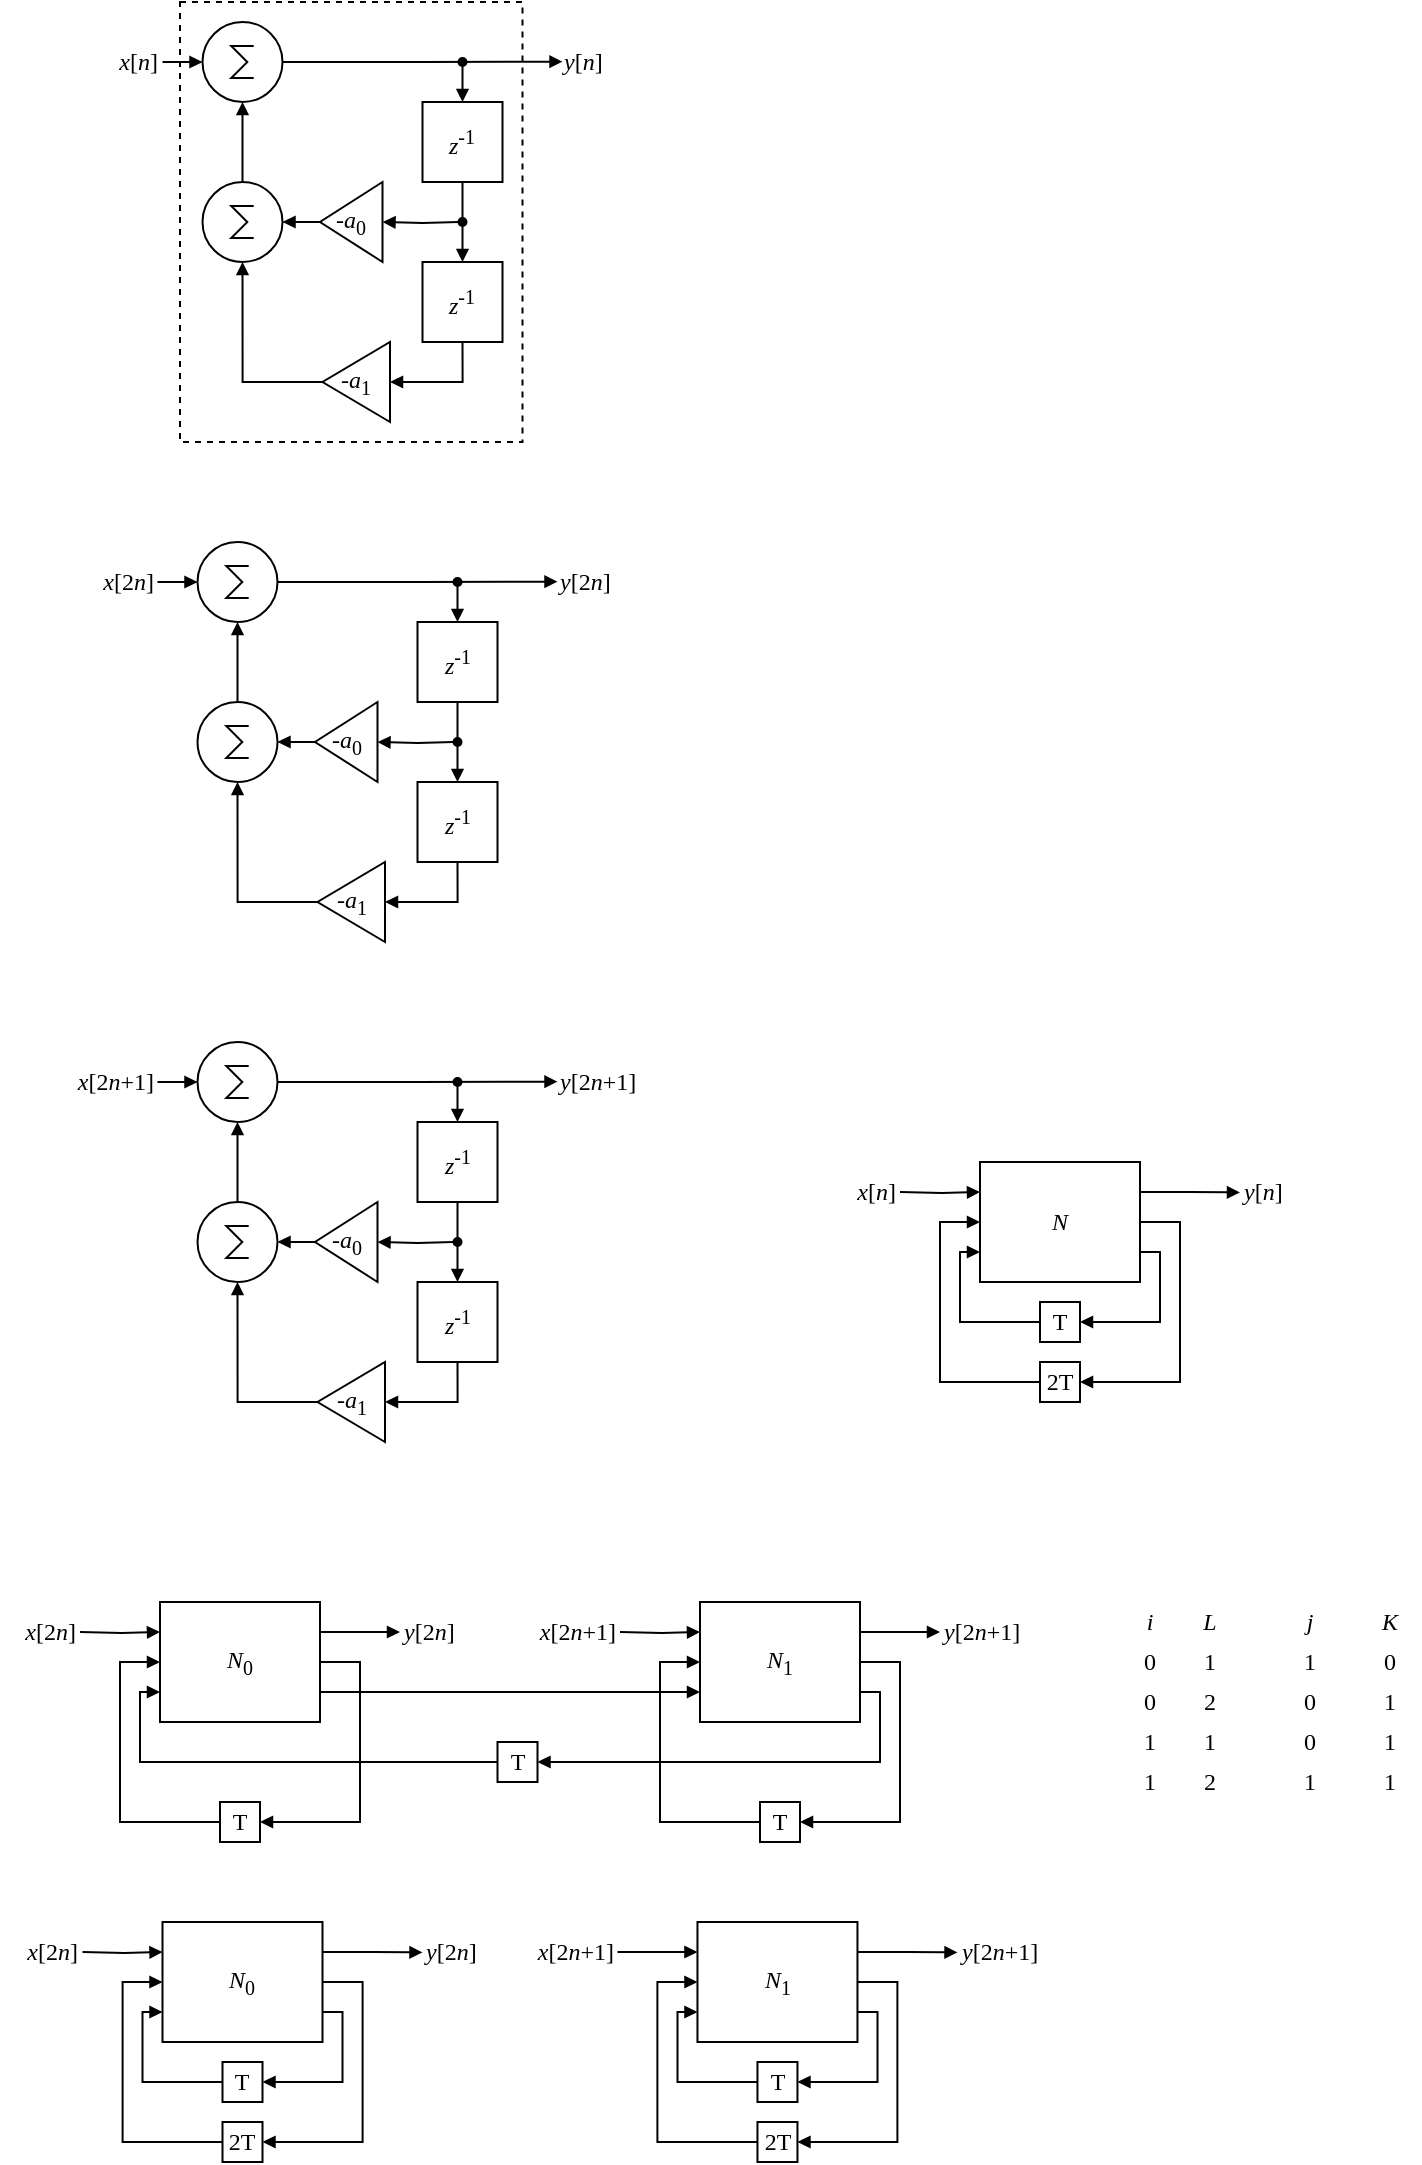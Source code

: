 <mxfile version="20.6.2" type="device"><diagram id="9ECZbM_-QNZM8Tff8JIW" name="Page-1"><mxGraphModel dx="610" dy="332" grid="1" gridSize="10" guides="1" tooltips="1" connect="1" arrows="1" fold="1" page="1" pageScale="1" pageWidth="827" pageHeight="1169" math="0" shadow="0"><root><mxCell id="0"/><mxCell id="1" parent="0"/><mxCell id="lQVeoUkttekVX660ztGz-26" value="" style="rounded=0;whiteSpace=wrap;html=1;fontFamily=Times New Roman;dashed=1;fillColor=none;fontStyle=0" parent="1" vertex="1"><mxGeometry x="170" y="40" width="171.25" height="220" as="geometry"/></mxCell><mxCell id="lQVeoUkttekVX660ztGz-17" style="edgeStyle=orthogonalEdgeStyle;rounded=0;orthogonalLoop=1;jettySize=auto;html=1;exitX=1;exitY=0.5;exitDx=0;exitDy=0;entryX=0.5;entryY=0;entryDx=0;entryDy=0;entryPerimeter=0;fontFamily=Times New Roman;endArrow=block;endFill=1;endSize=4;" parent="1" edge="1"><mxGeometry relative="1" as="geometry"><mxPoint x="380" y="210" as="sourcePoint"/></mxGeometry></mxCell><mxCell id="lQVeoUkttekVX660ztGz-22" style="edgeStyle=orthogonalEdgeStyle;rounded=0;orthogonalLoop=1;jettySize=auto;html=1;entryX=0;entryY=0.5;entryDx=0;entryDy=0;fontFamily=Times New Roman;endArrow=block;endFill=1;endSize=4;startArrow=none;startFill=0;startSize=4;entryPerimeter=0;fontStyle=0" parent="1" target="r8O10wfqFWjREUCrx11Q-26" edge="1"><mxGeometry relative="1" as="geometry"><mxPoint x="161.25" y="70" as="sourcePoint"/><mxPoint x="161.25" y="70.0" as="targetPoint"/></mxGeometry></mxCell><mxCell id="lQVeoUkttekVX660ztGz-24" value="&lt;font face=&quot;Georgia&quot;&gt;&lt;i&gt;x&lt;/i&gt;[&lt;i&gt;n&lt;/i&gt;]&lt;/font&gt;" style="text;html=1;strokeColor=none;fillColor=none;align=right;verticalAlign=middle;whiteSpace=wrap;rounded=0;fontFamily=Times New Roman;fontStyle=0" parent="1" vertex="1"><mxGeometry x="121.25" y="60" width="40" height="20" as="geometry"/></mxCell><mxCell id="lQVeoUkttekVX660ztGz-25" value="&lt;font face=&quot;Georgia&quot;&gt;&lt;i&gt;y&lt;/i&gt;[&lt;i&gt;n&lt;/i&gt;]&lt;/font&gt;" style="text;html=1;strokeColor=none;fillColor=none;align=left;verticalAlign=middle;whiteSpace=wrap;rounded=0;fontFamily=Times New Roman;fontStyle=0" parent="1" vertex="1"><mxGeometry x="360" y="60" width="40" height="20" as="geometry"/></mxCell><mxCell id="r8O10wfqFWjREUCrx11Q-11" style="edgeStyle=orthogonalEdgeStyle;rounded=0;orthogonalLoop=1;jettySize=auto;html=1;entryX=0;entryY=0.5;entryDx=0;entryDy=0;fontFamily=Times New Roman;endArrow=block;endFill=1;endSize=4;startArrow=oval;startFill=1;startSize=4;fontStyle=0" parent="1" target="r8O10wfqFWjREUCrx11Q-18" edge="1"><mxGeometry relative="1" as="geometry"><mxPoint x="311.25" y="150" as="sourcePoint"/><mxPoint x="151.25" y="260" as="targetPoint"/></mxGeometry></mxCell><mxCell id="r8O10wfqFWjREUCrx11Q-27" style="edgeStyle=orthogonalEdgeStyle;rounded=0;orthogonalLoop=1;jettySize=auto;html=1;exitX=0.5;exitY=0;exitDx=0;exitDy=0;exitPerimeter=0;entryX=0.5;entryY=1;entryDx=0;entryDy=0;entryPerimeter=0;endArrow=block;endFill=1;startSize=4;endSize=4;fontStyle=0" parent="1" source="r8O10wfqFWjREUCrx11Q-16" target="r8O10wfqFWjREUCrx11Q-26" edge="1"><mxGeometry relative="1" as="geometry"/></mxCell><mxCell id="r8O10wfqFWjREUCrx11Q-16" value="" style="verticalLabelPosition=bottom;shadow=0;dashed=0;align=center;html=1;verticalAlign=top;shape=mxgraph.electrical.abstract.sum;fontStyle=0" parent="1" vertex="1"><mxGeometry x="181.25" y="130" width="40" height="40" as="geometry"/></mxCell><mxCell id="r8O10wfqFWjREUCrx11Q-21" style="edgeStyle=orthogonalEdgeStyle;rounded=0;orthogonalLoop=1;jettySize=auto;html=1;exitX=0.5;exitY=1;exitDx=0;exitDy=0;entryX=0.5;entryY=0;entryDx=0;entryDy=0;endArrow=block;endFill=1;endSize=4;startSize=4;fontStyle=0" parent="1" source="r8O10wfqFWjREUCrx11Q-17" target="r8O10wfqFWjREUCrx11Q-20" edge="1"><mxGeometry relative="1" as="geometry"/></mxCell><mxCell id="r8O10wfqFWjREUCrx11Q-17" value="&lt;font face=&quot;Georgia&quot;&gt;&lt;i style=&quot;&quot;&gt;z&lt;/i&gt;&lt;sup style=&quot;&quot;&gt;-1&lt;/sup&gt;&lt;/font&gt;" style="rounded=0;whiteSpace=wrap;html=1;fontStyle=0" parent="1" vertex="1"><mxGeometry x="291.25" y="90" width="40" height="40" as="geometry"/></mxCell><mxCell id="r8O10wfqFWjREUCrx11Q-23" style="edgeStyle=orthogonalEdgeStyle;rounded=0;orthogonalLoop=1;jettySize=auto;html=1;exitX=1;exitY=0.5;exitDx=0;exitDy=0;entryX=1;entryY=0.5;entryDx=0;entryDy=0;entryPerimeter=0;endArrow=block;endFill=1;startSize=4;endSize=4;fontStyle=0" parent="1" source="r8O10wfqFWjREUCrx11Q-18" target="r8O10wfqFWjREUCrx11Q-16" edge="1"><mxGeometry relative="1" as="geometry"/></mxCell><mxCell id="r8O10wfqFWjREUCrx11Q-18" value="&lt;font face=&quot;Georgia&quot;&gt;&lt;i style=&quot;&quot;&gt;-a&lt;/i&gt;&lt;sub style=&quot;&quot;&gt;0&lt;/sub&gt;&lt;/font&gt;" style="triangle;whiteSpace=wrap;html=1;direction=west;fontStyle=0" parent="1" vertex="1"><mxGeometry x="240" y="130" width="31.25" height="40" as="geometry"/></mxCell><mxCell id="r8O10wfqFWjREUCrx11Q-25" style="edgeStyle=orthogonalEdgeStyle;rounded=0;orthogonalLoop=1;jettySize=auto;html=1;exitX=1;exitY=0.5;exitDx=0;exitDy=0;entryX=0.5;entryY=1;entryDx=0;entryDy=0;entryPerimeter=0;endArrow=block;endFill=1;startSize=4;endSize=4;fontStyle=0" parent="1" source="r8O10wfqFWjREUCrx11Q-19" target="r8O10wfqFWjREUCrx11Q-16" edge="1"><mxGeometry relative="1" as="geometry"/></mxCell><mxCell id="r8O10wfqFWjREUCrx11Q-19" value="&lt;font face=&quot;Georgia&quot;&gt;&lt;i style=&quot;&quot;&gt;-a&lt;/i&gt;&lt;sub style=&quot;&quot;&gt;1&lt;/sub&gt;&lt;/font&gt;" style="triangle;whiteSpace=wrap;html=1;direction=west;fontStyle=0" parent="1" vertex="1"><mxGeometry x="241.25" y="210" width="33.75" height="40" as="geometry"/></mxCell><mxCell id="r8O10wfqFWjREUCrx11Q-24" style="edgeStyle=orthogonalEdgeStyle;rounded=0;orthogonalLoop=1;jettySize=auto;html=1;exitX=0.5;exitY=1;exitDx=0;exitDy=0;entryX=0;entryY=0.5;entryDx=0;entryDy=0;endArrow=block;endFill=1;startSize=4;endSize=4;fontStyle=0" parent="1" source="r8O10wfqFWjREUCrx11Q-20" target="r8O10wfqFWjREUCrx11Q-19" edge="1"><mxGeometry relative="1" as="geometry"/></mxCell><mxCell id="r8O10wfqFWjREUCrx11Q-20" value="&lt;font face=&quot;Georgia&quot;&gt;&lt;i style=&quot;&quot;&gt;z&lt;/i&gt;&lt;sup style=&quot;&quot;&gt;-1&lt;/sup&gt;&lt;/font&gt;" style="rounded=0;whiteSpace=wrap;html=1;fontStyle=0" parent="1" vertex="1"><mxGeometry x="291.25" y="170" width="40" height="40" as="geometry"/></mxCell><mxCell id="r8O10wfqFWjREUCrx11Q-28" style="edgeStyle=orthogonalEdgeStyle;rounded=0;orthogonalLoop=1;jettySize=auto;html=1;exitX=1;exitY=0.5;exitDx=0;exitDy=0;exitPerimeter=0;endArrow=block;endFill=1;startSize=4;endSize=4;fontStyle=0" parent="1" source="r8O10wfqFWjREUCrx11Q-26" edge="1"><mxGeometry relative="1" as="geometry"><mxPoint x="361.25" y="69.824" as="targetPoint"/></mxGeometry></mxCell><mxCell id="r8O10wfqFWjREUCrx11Q-26" value="" style="verticalLabelPosition=bottom;shadow=0;dashed=0;align=center;html=1;verticalAlign=top;shape=mxgraph.electrical.abstract.sum;fontStyle=0" parent="1" vertex="1"><mxGeometry x="181.25" y="50" width="40" height="40" as="geometry"/></mxCell><mxCell id="r8O10wfqFWjREUCrx11Q-29" style="edgeStyle=orthogonalEdgeStyle;rounded=0;orthogonalLoop=1;jettySize=auto;html=1;entryX=0.5;entryY=0;entryDx=0;entryDy=0;fontFamily=Times New Roman;endArrow=block;endFill=1;endSize=4;startArrow=oval;startFill=1;startSize=4;fontStyle=0" parent="1" target="r8O10wfqFWjREUCrx11Q-17" edge="1"><mxGeometry relative="1" as="geometry"><mxPoint x="311.25" y="70" as="sourcePoint"/><mxPoint x="281.25" y="160" as="targetPoint"/></mxGeometry></mxCell><mxCell id="r8O10wfqFWjREUCrx11Q-31" style="edgeStyle=orthogonalEdgeStyle;rounded=0;orthogonalLoop=1;jettySize=auto;html=1;entryX=0;entryY=0.5;entryDx=0;entryDy=0;fontFamily=Times New Roman;endArrow=block;endFill=1;endSize=4;startArrow=none;startFill=0;startSize=4;entryPerimeter=0;" parent="1" target="r8O10wfqFWjREUCrx11Q-46" edge="1"><mxGeometry relative="1" as="geometry"><mxPoint x="158.75" y="330" as="sourcePoint"/><mxPoint x="158.75" y="330.0" as="targetPoint"/></mxGeometry></mxCell><mxCell id="r8O10wfqFWjREUCrx11Q-32" value="&lt;font face=&quot;Georgia&quot;&gt;&lt;i style=&quot;&quot;&gt;x&lt;/i&gt;[2&lt;i style=&quot;&quot;&gt;n&lt;/i&gt;]&lt;/font&gt;" style="text;html=1;strokeColor=none;fillColor=none;align=right;verticalAlign=middle;whiteSpace=wrap;rounded=0;fontFamily=Times New Roman;" parent="1" vertex="1"><mxGeometry x="118.75" y="320" width="40" height="20" as="geometry"/></mxCell><mxCell id="r8O10wfqFWjREUCrx11Q-33" value="&lt;font face=&quot;Georgia&quot;&gt;&lt;i&gt;y&lt;/i&gt;[2&lt;i&gt;n&lt;/i&gt;]&lt;/font&gt;" style="text;html=1;strokeColor=none;fillColor=none;align=left;verticalAlign=middle;whiteSpace=wrap;rounded=0;fontFamily=Times New Roman;" parent="1" vertex="1"><mxGeometry x="357.5" y="320" width="40" height="20" as="geometry"/></mxCell><mxCell id="r8O10wfqFWjREUCrx11Q-34" style="edgeStyle=orthogonalEdgeStyle;rounded=0;orthogonalLoop=1;jettySize=auto;html=1;entryX=0;entryY=0.5;entryDx=0;entryDy=0;fontFamily=Times New Roman;endArrow=block;endFill=1;endSize=4;startArrow=oval;startFill=1;startSize=4;" parent="1" target="r8O10wfqFWjREUCrx11Q-40" edge="1"><mxGeometry relative="1" as="geometry"><mxPoint x="308.75" y="410" as="sourcePoint"/><mxPoint x="148.75" y="520" as="targetPoint"/></mxGeometry></mxCell><mxCell id="r8O10wfqFWjREUCrx11Q-35" style="edgeStyle=orthogonalEdgeStyle;rounded=0;orthogonalLoop=1;jettySize=auto;html=1;exitX=0.5;exitY=0;exitDx=0;exitDy=0;exitPerimeter=0;entryX=0.5;entryY=1;entryDx=0;entryDy=0;entryPerimeter=0;endArrow=block;endFill=1;startSize=4;endSize=4;" parent="1" source="r8O10wfqFWjREUCrx11Q-36" target="r8O10wfqFWjREUCrx11Q-46" edge="1"><mxGeometry relative="1" as="geometry"/></mxCell><mxCell id="r8O10wfqFWjREUCrx11Q-36" value="" style="verticalLabelPosition=bottom;shadow=0;dashed=0;align=center;html=1;verticalAlign=top;shape=mxgraph.electrical.abstract.sum;" parent="1" vertex="1"><mxGeometry x="178.75" y="390" width="40" height="40" as="geometry"/></mxCell><mxCell id="r8O10wfqFWjREUCrx11Q-37" style="edgeStyle=orthogonalEdgeStyle;rounded=0;orthogonalLoop=1;jettySize=auto;html=1;exitX=0.5;exitY=1;exitDx=0;exitDy=0;entryX=0.5;entryY=0;entryDx=0;entryDy=0;endArrow=block;endFill=1;endSize=4;startSize=4;" parent="1" source="r8O10wfqFWjREUCrx11Q-38" target="r8O10wfqFWjREUCrx11Q-44" edge="1"><mxGeometry relative="1" as="geometry"/></mxCell><mxCell id="r8O10wfqFWjREUCrx11Q-38" value="&lt;font face=&quot;Georgia&quot;&gt;&lt;i style=&quot;&quot;&gt;z&lt;/i&gt;&lt;sup style=&quot;&quot;&gt;-1&lt;/sup&gt;&lt;/font&gt;" style="rounded=0;whiteSpace=wrap;html=1;" parent="1" vertex="1"><mxGeometry x="288.75" y="350" width="40" height="40" as="geometry"/></mxCell><mxCell id="r8O10wfqFWjREUCrx11Q-39" style="edgeStyle=orthogonalEdgeStyle;rounded=0;orthogonalLoop=1;jettySize=auto;html=1;exitX=1;exitY=0.5;exitDx=0;exitDy=0;entryX=1;entryY=0.5;entryDx=0;entryDy=0;entryPerimeter=0;endArrow=block;endFill=1;startSize=4;endSize=4;" parent="1" source="r8O10wfqFWjREUCrx11Q-40" target="r8O10wfqFWjREUCrx11Q-36" edge="1"><mxGeometry relative="1" as="geometry"/></mxCell><mxCell id="r8O10wfqFWjREUCrx11Q-40" value="&lt;font face=&quot;Georgia&quot;&gt;&lt;i style=&quot;&quot;&gt;-a&lt;/i&gt;&lt;sub style=&quot;&quot;&gt;0&lt;/sub&gt;&lt;/font&gt;" style="triangle;whiteSpace=wrap;html=1;direction=west;" parent="1" vertex="1"><mxGeometry x="237.5" y="390" width="31.25" height="40" as="geometry"/></mxCell><mxCell id="r8O10wfqFWjREUCrx11Q-41" style="edgeStyle=orthogonalEdgeStyle;rounded=0;orthogonalLoop=1;jettySize=auto;html=1;exitX=1;exitY=0.5;exitDx=0;exitDy=0;entryX=0.5;entryY=1;entryDx=0;entryDy=0;entryPerimeter=0;endArrow=block;endFill=1;startSize=4;endSize=4;" parent="1" source="r8O10wfqFWjREUCrx11Q-42" target="r8O10wfqFWjREUCrx11Q-36" edge="1"><mxGeometry relative="1" as="geometry"/></mxCell><mxCell id="r8O10wfqFWjREUCrx11Q-42" value="&lt;font face=&quot;Georgia&quot;&gt;&lt;i style=&quot;&quot;&gt;-a&lt;/i&gt;&lt;sub style=&quot;&quot;&gt;1&lt;/sub&gt;&lt;/font&gt;" style="triangle;whiteSpace=wrap;html=1;direction=west;" parent="1" vertex="1"><mxGeometry x="238.75" y="470" width="33.75" height="40" as="geometry"/></mxCell><mxCell id="r8O10wfqFWjREUCrx11Q-43" style="edgeStyle=orthogonalEdgeStyle;rounded=0;orthogonalLoop=1;jettySize=auto;html=1;exitX=0.5;exitY=1;exitDx=0;exitDy=0;entryX=0;entryY=0.5;entryDx=0;entryDy=0;endArrow=block;endFill=1;startSize=4;endSize=4;" parent="1" source="r8O10wfqFWjREUCrx11Q-44" target="r8O10wfqFWjREUCrx11Q-42" edge="1"><mxGeometry relative="1" as="geometry"/></mxCell><mxCell id="r8O10wfqFWjREUCrx11Q-44" value="&lt;font face=&quot;Georgia&quot;&gt;&lt;i style=&quot;&quot;&gt;z&lt;/i&gt;&lt;sup style=&quot;&quot;&gt;-1&lt;/sup&gt;&lt;/font&gt;" style="rounded=0;whiteSpace=wrap;html=1;" parent="1" vertex="1"><mxGeometry x="288.75" y="430" width="40" height="40" as="geometry"/></mxCell><mxCell id="r8O10wfqFWjREUCrx11Q-45" style="edgeStyle=orthogonalEdgeStyle;rounded=0;orthogonalLoop=1;jettySize=auto;html=1;exitX=1;exitY=0.5;exitDx=0;exitDy=0;exitPerimeter=0;endArrow=block;endFill=1;startSize=4;endSize=4;" parent="1" source="r8O10wfqFWjREUCrx11Q-46" edge="1"><mxGeometry relative="1" as="geometry"><mxPoint x="358.75" y="329.824" as="targetPoint"/></mxGeometry></mxCell><mxCell id="r8O10wfqFWjREUCrx11Q-46" value="" style="verticalLabelPosition=bottom;shadow=0;dashed=0;align=center;html=1;verticalAlign=top;shape=mxgraph.electrical.abstract.sum;" parent="1" vertex="1"><mxGeometry x="178.75" y="310" width="40" height="40" as="geometry"/></mxCell><mxCell id="r8O10wfqFWjREUCrx11Q-47" style="edgeStyle=orthogonalEdgeStyle;rounded=0;orthogonalLoop=1;jettySize=auto;html=1;entryX=0.5;entryY=0;entryDx=0;entryDy=0;fontFamily=Times New Roman;endArrow=block;endFill=1;endSize=4;startArrow=oval;startFill=1;startSize=4;" parent="1" target="r8O10wfqFWjREUCrx11Q-38" edge="1"><mxGeometry relative="1" as="geometry"><mxPoint x="308.75" y="330" as="sourcePoint"/><mxPoint x="278.75" y="420" as="targetPoint"/></mxGeometry></mxCell><mxCell id="r8O10wfqFWjREUCrx11Q-48" style="edgeStyle=orthogonalEdgeStyle;rounded=0;orthogonalLoop=1;jettySize=auto;html=1;entryX=0;entryY=0.5;entryDx=0;entryDy=0;fontFamily=Times New Roman;endArrow=block;endFill=1;endSize=4;startArrow=none;startFill=0;startSize=4;entryPerimeter=0;" parent="1" target="r8O10wfqFWjREUCrx11Q-63" edge="1"><mxGeometry relative="1" as="geometry"><mxPoint x="158.75" y="580" as="sourcePoint"/><mxPoint x="158.75" y="580" as="targetPoint"/></mxGeometry></mxCell><mxCell id="r8O10wfqFWjREUCrx11Q-49" value="&lt;font face=&quot;Georgia&quot;&gt;&lt;i&gt;x&lt;/i&gt;[2&lt;i&gt;n&lt;/i&gt;+1]&lt;/font&gt;" style="text;html=1;strokeColor=none;fillColor=none;align=right;verticalAlign=middle;whiteSpace=wrap;rounded=0;fontFamily=Times New Roman;" parent="1" vertex="1"><mxGeometry x="118.75" y="570" width="40" height="20" as="geometry"/></mxCell><mxCell id="r8O10wfqFWjREUCrx11Q-50" value="&lt;font face=&quot;Georgia&quot;&gt;&lt;i&gt;y&lt;/i&gt;[2&lt;i&gt;n&lt;/i&gt;+1]&lt;/font&gt;" style="text;html=1;strokeColor=none;fillColor=none;align=left;verticalAlign=middle;whiteSpace=wrap;rounded=0;fontFamily=Times New Roman;" parent="1" vertex="1"><mxGeometry x="357.5" y="570" width="40" height="20" as="geometry"/></mxCell><mxCell id="r8O10wfqFWjREUCrx11Q-51" style="edgeStyle=orthogonalEdgeStyle;rounded=0;orthogonalLoop=1;jettySize=auto;html=1;entryX=0;entryY=0.5;entryDx=0;entryDy=0;fontFamily=Times New Roman;endArrow=block;endFill=1;endSize=4;startArrow=oval;startFill=1;startSize=4;" parent="1" target="r8O10wfqFWjREUCrx11Q-57" edge="1"><mxGeometry relative="1" as="geometry"><mxPoint x="308.75" y="660.0" as="sourcePoint"/><mxPoint x="148.75" y="770" as="targetPoint"/></mxGeometry></mxCell><mxCell id="r8O10wfqFWjREUCrx11Q-52" style="edgeStyle=orthogonalEdgeStyle;rounded=0;orthogonalLoop=1;jettySize=auto;html=1;exitX=0.5;exitY=0;exitDx=0;exitDy=0;exitPerimeter=0;entryX=0.5;entryY=1;entryDx=0;entryDy=0;entryPerimeter=0;endArrow=block;endFill=1;startSize=4;endSize=4;" parent="1" source="r8O10wfqFWjREUCrx11Q-53" target="r8O10wfqFWjREUCrx11Q-63" edge="1"><mxGeometry relative="1" as="geometry"/></mxCell><mxCell id="r8O10wfqFWjREUCrx11Q-53" value="" style="verticalLabelPosition=bottom;shadow=0;dashed=0;align=center;html=1;verticalAlign=top;shape=mxgraph.electrical.abstract.sum;" parent="1" vertex="1"><mxGeometry x="178.75" y="640" width="40" height="40" as="geometry"/></mxCell><mxCell id="r8O10wfqFWjREUCrx11Q-54" style="edgeStyle=orthogonalEdgeStyle;rounded=0;orthogonalLoop=1;jettySize=auto;html=1;exitX=0.5;exitY=1;exitDx=0;exitDy=0;entryX=0.5;entryY=0;entryDx=0;entryDy=0;endArrow=block;endFill=1;endSize=4;startSize=4;" parent="1" source="r8O10wfqFWjREUCrx11Q-55" target="r8O10wfqFWjREUCrx11Q-61" edge="1"><mxGeometry relative="1" as="geometry"/></mxCell><mxCell id="r8O10wfqFWjREUCrx11Q-55" value="&lt;font face=&quot;Georgia&quot;&gt;&lt;i style=&quot;&quot;&gt;z&lt;/i&gt;&lt;sup style=&quot;&quot;&gt;-1&lt;/sup&gt;&lt;/font&gt;" style="rounded=0;whiteSpace=wrap;html=1;" parent="1" vertex="1"><mxGeometry x="288.75" y="600" width="40" height="40" as="geometry"/></mxCell><mxCell id="r8O10wfqFWjREUCrx11Q-56" style="edgeStyle=orthogonalEdgeStyle;rounded=0;orthogonalLoop=1;jettySize=auto;html=1;exitX=1;exitY=0.5;exitDx=0;exitDy=0;entryX=1;entryY=0.5;entryDx=0;entryDy=0;entryPerimeter=0;endArrow=block;endFill=1;startSize=4;endSize=4;" parent="1" source="r8O10wfqFWjREUCrx11Q-57" target="r8O10wfqFWjREUCrx11Q-53" edge="1"><mxGeometry relative="1" as="geometry"/></mxCell><mxCell id="r8O10wfqFWjREUCrx11Q-57" value="&lt;font face=&quot;Georgia&quot;&gt;&lt;i style=&quot;&quot;&gt;-a&lt;/i&gt;&lt;sub style=&quot;&quot;&gt;0&lt;/sub&gt;&lt;/font&gt;" style="triangle;whiteSpace=wrap;html=1;direction=west;" parent="1" vertex="1"><mxGeometry x="237.5" y="640" width="31.25" height="40" as="geometry"/></mxCell><mxCell id="r8O10wfqFWjREUCrx11Q-58" style="edgeStyle=orthogonalEdgeStyle;rounded=0;orthogonalLoop=1;jettySize=auto;html=1;exitX=1;exitY=0.5;exitDx=0;exitDy=0;entryX=0.5;entryY=1;entryDx=0;entryDy=0;entryPerimeter=0;endArrow=block;endFill=1;startSize=4;endSize=4;" parent="1" source="r8O10wfqFWjREUCrx11Q-59" target="r8O10wfqFWjREUCrx11Q-53" edge="1"><mxGeometry relative="1" as="geometry"/></mxCell><mxCell id="r8O10wfqFWjREUCrx11Q-59" value="&lt;font face=&quot;Times New Roman&quot;&gt;&lt;i&gt;-a&lt;/i&gt;&lt;sub&gt;1&lt;/sub&gt;&lt;/font&gt;" style="triangle;whiteSpace=wrap;html=1;direction=west;" parent="1" vertex="1"><mxGeometry x="238.75" y="720" width="33.75" height="40" as="geometry"/></mxCell><mxCell id="r8O10wfqFWjREUCrx11Q-60" style="edgeStyle=orthogonalEdgeStyle;rounded=0;orthogonalLoop=1;jettySize=auto;html=1;exitX=0.5;exitY=1;exitDx=0;exitDy=0;entryX=0;entryY=0.5;entryDx=0;entryDy=0;endArrow=block;endFill=1;startSize=4;endSize=4;" parent="1" source="r8O10wfqFWjREUCrx11Q-61" target="r8O10wfqFWjREUCrx11Q-59" edge="1"><mxGeometry relative="1" as="geometry"/></mxCell><mxCell id="r8O10wfqFWjREUCrx11Q-61" value="&lt;font face=&quot;Georgia&quot;&gt;&lt;i style=&quot;&quot;&gt;z&lt;/i&gt;&lt;sup style=&quot;&quot;&gt;-1&lt;/sup&gt;&lt;/font&gt;" style="rounded=0;whiteSpace=wrap;html=1;" parent="1" vertex="1"><mxGeometry x="288.75" y="680" width="40" height="40" as="geometry"/></mxCell><mxCell id="r8O10wfqFWjREUCrx11Q-62" style="edgeStyle=orthogonalEdgeStyle;rounded=0;orthogonalLoop=1;jettySize=auto;html=1;exitX=1;exitY=0.5;exitDx=0;exitDy=0;exitPerimeter=0;endArrow=block;endFill=1;startSize=4;endSize=4;" parent="1" source="r8O10wfqFWjREUCrx11Q-63" edge="1"><mxGeometry relative="1" as="geometry"><mxPoint x="358.75" y="579.824" as="targetPoint"/></mxGeometry></mxCell><mxCell id="r8O10wfqFWjREUCrx11Q-63" value="" style="verticalLabelPosition=bottom;shadow=0;dashed=0;align=center;html=1;verticalAlign=top;shape=mxgraph.electrical.abstract.sum;" parent="1" vertex="1"><mxGeometry x="178.75" y="560" width="40" height="40" as="geometry"/></mxCell><mxCell id="r8O10wfqFWjREUCrx11Q-64" style="edgeStyle=orthogonalEdgeStyle;rounded=0;orthogonalLoop=1;jettySize=auto;html=1;entryX=0.5;entryY=0;entryDx=0;entryDy=0;fontFamily=Times New Roman;endArrow=block;endFill=1;endSize=4;startArrow=oval;startFill=1;startSize=4;" parent="1" target="r8O10wfqFWjREUCrx11Q-55" edge="1"><mxGeometry relative="1" as="geometry"><mxPoint x="308.75" y="580" as="sourcePoint"/><mxPoint x="278.75" y="670" as="targetPoint"/></mxGeometry></mxCell><mxCell id="r8O10wfqFWjREUCrx11Q-65" value="&lt;i&gt;i&lt;/i&gt;" style="text;html=1;strokeColor=none;fillColor=none;align=center;verticalAlign=middle;whiteSpace=wrap;rounded=0;fontFamily=Georgia;" parent="1" vertex="1"><mxGeometry x="639.98" y="840" width="30" height="20" as="geometry"/></mxCell><mxCell id="r8O10wfqFWjREUCrx11Q-66" value="&lt;i&gt;L&lt;/i&gt;" style="text;html=1;strokeColor=none;fillColor=none;align=center;verticalAlign=middle;whiteSpace=wrap;rounded=0;fontFamily=Georgia;" parent="1" vertex="1"><mxGeometry x="669.98" y="840" width="30" height="20" as="geometry"/></mxCell><mxCell id="r8O10wfqFWjREUCrx11Q-67" value="&lt;i&gt;j&lt;/i&gt;" style="text;html=1;strokeColor=none;fillColor=none;align=center;verticalAlign=middle;whiteSpace=wrap;rounded=0;fontFamily=Georgia;" parent="1" vertex="1"><mxGeometry x="719.98" y="840" width="30" height="20" as="geometry"/></mxCell><mxCell id="r8O10wfqFWjREUCrx11Q-69" value="&lt;i&gt;K&lt;/i&gt;" style="text;html=1;strokeColor=none;fillColor=none;align=center;verticalAlign=middle;whiteSpace=wrap;rounded=0;fontFamily=Georgia;" parent="1" vertex="1"><mxGeometry x="759.98" y="840" width="30" height="20" as="geometry"/></mxCell><mxCell id="r8O10wfqFWjREUCrx11Q-70" value="0" style="text;html=1;strokeColor=none;fillColor=none;align=center;verticalAlign=middle;whiteSpace=wrap;rounded=0;fontFamily=Georgia;" parent="1" vertex="1"><mxGeometry x="639.98" y="860" width="30" height="20" as="geometry"/></mxCell><mxCell id="r8O10wfqFWjREUCrx11Q-71" value="1" style="text;html=1;strokeColor=none;fillColor=none;align=center;verticalAlign=middle;whiteSpace=wrap;rounded=0;fontFamily=Georgia;" parent="1" vertex="1"><mxGeometry x="669.98" y="860" width="30" height="20" as="geometry"/></mxCell><mxCell id="r8O10wfqFWjREUCrx11Q-76" style="edgeStyle=orthogonalEdgeStyle;rounded=0;orthogonalLoop=1;jettySize=auto;html=1;exitX=1;exitY=0.75;exitDx=0;exitDy=0;entryX=1;entryY=0.5;entryDx=0;entryDy=0;fontFamily=Times New Roman;endArrow=block;endFill=1;startSize=4;endSize=4;" parent="1" source="r8O10wfqFWjREUCrx11Q-72" target="r8O10wfqFWjREUCrx11Q-74" edge="1"><mxGeometry relative="1" as="geometry"><Array as="points"><mxPoint x="251.25" y="1045"/><mxPoint x="251.25" y="1080"/></Array></mxGeometry></mxCell><mxCell id="r8O10wfqFWjREUCrx11Q-77" style="edgeStyle=orthogonalEdgeStyle;rounded=0;orthogonalLoop=1;jettySize=auto;html=1;exitX=1;exitY=0.5;exitDx=0;exitDy=0;entryX=1;entryY=0.5;entryDx=0;entryDy=0;fontFamily=Times New Roman;endArrow=block;endFill=1;startSize=4;endSize=4;" parent="1" source="r8O10wfqFWjREUCrx11Q-72" target="r8O10wfqFWjREUCrx11Q-75" edge="1"><mxGeometry relative="1" as="geometry"/></mxCell><mxCell id="r8O10wfqFWjREUCrx11Q-87" style="edgeStyle=orthogonalEdgeStyle;rounded=0;orthogonalLoop=1;jettySize=auto;html=1;exitX=1;exitY=0.25;exitDx=0;exitDy=0;fontFamily=Times New Roman;endArrow=block;endFill=1;startSize=4;endSize=4;" parent="1" source="r8O10wfqFWjREUCrx11Q-72" edge="1"><mxGeometry relative="1" as="geometry"><mxPoint x="291.25" y="1015.222" as="targetPoint"/></mxGeometry></mxCell><mxCell id="r8O10wfqFWjREUCrx11Q-72" value="&lt;font face=&quot;Georgia&quot;&gt;&lt;i style=&quot;&quot;&gt;N&lt;/i&gt;&lt;sub style=&quot;&quot;&gt;0&lt;/sub&gt;&lt;/font&gt;" style="rounded=0;whiteSpace=wrap;html=1;" parent="1" vertex="1"><mxGeometry x="161.25" y="1000" width="80" height="60" as="geometry"/></mxCell><mxCell id="r8O10wfqFWjREUCrx11Q-78" style="edgeStyle=orthogonalEdgeStyle;rounded=0;orthogonalLoop=1;jettySize=auto;html=1;exitX=0;exitY=0.5;exitDx=0;exitDy=0;entryX=0;entryY=0.75;entryDx=0;entryDy=0;fontFamily=Times New Roman;endArrow=block;endFill=1;startSize=4;endSize=4;" parent="1" source="r8O10wfqFWjREUCrx11Q-74" target="r8O10wfqFWjREUCrx11Q-72" edge="1"><mxGeometry relative="1" as="geometry"><Array as="points"><mxPoint x="151.25" y="1080"/><mxPoint x="151.25" y="1045"/></Array></mxGeometry></mxCell><mxCell id="r8O10wfqFWjREUCrx11Q-74" value="&lt;font face=&quot;Georgia&quot;&gt;T&lt;/font&gt;" style="rounded=0;whiteSpace=wrap;html=1;" parent="1" vertex="1"><mxGeometry x="191.25" y="1070" width="20" height="20" as="geometry"/></mxCell><mxCell id="r8O10wfqFWjREUCrx11Q-79" style="edgeStyle=orthogonalEdgeStyle;rounded=0;orthogonalLoop=1;jettySize=auto;html=1;exitX=0;exitY=0.5;exitDx=0;exitDy=0;entryX=0;entryY=0.5;entryDx=0;entryDy=0;fontFamily=Times New Roman;endArrow=block;endFill=1;startSize=4;endSize=4;" parent="1" source="r8O10wfqFWjREUCrx11Q-75" target="r8O10wfqFWjREUCrx11Q-72" edge="1"><mxGeometry relative="1" as="geometry"/></mxCell><mxCell id="r8O10wfqFWjREUCrx11Q-75" value="&lt;font face=&quot;Georgia&quot;&gt;2T&lt;/font&gt;" style="rounded=0;whiteSpace=wrap;html=1;" parent="1" vertex="1"><mxGeometry x="191.25" y="1100" width="20" height="20" as="geometry"/></mxCell><mxCell id="r8O10wfqFWjREUCrx11Q-80" style="edgeStyle=orthogonalEdgeStyle;rounded=0;orthogonalLoop=1;jettySize=auto;html=1;exitX=1;exitY=0.75;exitDx=0;exitDy=0;entryX=1;entryY=0.5;entryDx=0;entryDy=0;fontFamily=Times New Roman;endArrow=block;endFill=1;startSize=4;endSize=4;" parent="1" source="r8O10wfqFWjREUCrx11Q-82" target="r8O10wfqFWjREUCrx11Q-84" edge="1"><mxGeometry relative="1" as="geometry"><Array as="points"><mxPoint x="518.73" y="1045"/><mxPoint x="518.73" y="1080"/></Array></mxGeometry></mxCell><mxCell id="r8O10wfqFWjREUCrx11Q-81" style="edgeStyle=orthogonalEdgeStyle;rounded=0;orthogonalLoop=1;jettySize=auto;html=1;exitX=1;exitY=0.5;exitDx=0;exitDy=0;entryX=1;entryY=0.5;entryDx=0;entryDy=0;fontFamily=Times New Roman;endArrow=block;endFill=1;startSize=4;endSize=4;" parent="1" source="r8O10wfqFWjREUCrx11Q-82" target="r8O10wfqFWjREUCrx11Q-86" edge="1"><mxGeometry relative="1" as="geometry"/></mxCell><mxCell id="r8O10wfqFWjREUCrx11Q-88" style="edgeStyle=orthogonalEdgeStyle;rounded=0;orthogonalLoop=1;jettySize=auto;html=1;exitX=1;exitY=0.25;exitDx=0;exitDy=0;fontFamily=Times New Roman;endArrow=block;endFill=1;startSize=4;endSize=4;" parent="1" source="r8O10wfqFWjREUCrx11Q-82" edge="1"><mxGeometry relative="1" as="geometry"><mxPoint x="558.75" y="1015.222" as="targetPoint"/></mxGeometry></mxCell><mxCell id="r8O10wfqFWjREUCrx11Q-82" value="&lt;font face=&quot;Georgia&quot;&gt;&lt;i style=&quot;&quot;&gt;N&lt;/i&gt;&lt;sub style=&quot;&quot;&gt;1&lt;/sub&gt;&lt;/font&gt;" style="rounded=0;whiteSpace=wrap;html=1;" parent="1" vertex="1"><mxGeometry x="428.73" y="1000" width="80" height="60" as="geometry"/></mxCell><mxCell id="r8O10wfqFWjREUCrx11Q-83" style="edgeStyle=orthogonalEdgeStyle;rounded=0;orthogonalLoop=1;jettySize=auto;html=1;exitX=0;exitY=0.5;exitDx=0;exitDy=0;entryX=0;entryY=0.75;entryDx=0;entryDy=0;fontFamily=Times New Roman;endArrow=block;endFill=1;startSize=4;endSize=4;" parent="1" source="r8O10wfqFWjREUCrx11Q-84" target="r8O10wfqFWjREUCrx11Q-82" edge="1"><mxGeometry relative="1" as="geometry"><Array as="points"><mxPoint x="418.73" y="1080"/><mxPoint x="418.73" y="1045"/></Array></mxGeometry></mxCell><mxCell id="r8O10wfqFWjREUCrx11Q-84" value="&lt;font face=&quot;Georgia&quot;&gt;T&lt;/font&gt;" style="rounded=0;whiteSpace=wrap;html=1;" parent="1" vertex="1"><mxGeometry x="458.73" y="1070" width="20" height="20" as="geometry"/></mxCell><mxCell id="r8O10wfqFWjREUCrx11Q-85" style="edgeStyle=orthogonalEdgeStyle;rounded=0;orthogonalLoop=1;jettySize=auto;html=1;exitX=0;exitY=0.5;exitDx=0;exitDy=0;entryX=0;entryY=0.5;entryDx=0;entryDy=0;fontFamily=Times New Roman;endArrow=block;endFill=1;startSize=4;endSize=4;" parent="1" source="r8O10wfqFWjREUCrx11Q-86" target="r8O10wfqFWjREUCrx11Q-82" edge="1"><mxGeometry relative="1" as="geometry"/></mxCell><mxCell id="r8O10wfqFWjREUCrx11Q-86" value="&lt;font face=&quot;Georgia&quot;&gt;2T&lt;/font&gt;" style="rounded=0;whiteSpace=wrap;html=1;" parent="1" vertex="1"><mxGeometry x="458.73" y="1100" width="20" height="20" as="geometry"/></mxCell><mxCell id="r8O10wfqFWjREUCrx11Q-89" value="&lt;font face=&quot;Georgia&quot;&gt;&lt;i&gt;y&lt;/i&gt;[2&lt;i&gt;n&lt;/i&gt;]&lt;/font&gt;" style="text;html=1;strokeColor=none;fillColor=none;align=left;verticalAlign=middle;whiteSpace=wrap;rounded=0;fontFamily=Times New Roman;" parent="1" vertex="1"><mxGeometry x="291.25" y="1000" width="40" height="30" as="geometry"/></mxCell><mxCell id="r8O10wfqFWjREUCrx11Q-90" value="&lt;font face=&quot;Georgia&quot;&gt;&lt;i&gt;y&lt;/i&gt;[2&lt;i&gt;n&lt;/i&gt;+1]&lt;/font&gt;" style="text;html=1;strokeColor=none;fillColor=none;align=left;verticalAlign=middle;whiteSpace=wrap;rounded=0;fontFamily=Times New Roman;" parent="1" vertex="1"><mxGeometry x="558.75" y="1000" width="40" height="30" as="geometry"/></mxCell><mxCell id="r8O10wfqFWjREUCrx11Q-91" value="&lt;font face=&quot;Georgia&quot;&gt;&lt;i&gt;x&lt;/i&gt;[2&lt;i&gt;n&lt;/i&gt;]&lt;/font&gt;" style="text;html=1;strokeColor=none;fillColor=none;align=right;verticalAlign=middle;whiteSpace=wrap;rounded=0;fontFamily=Times New Roman;" parent="1" vertex="1"><mxGeometry x="81.25" y="1000" width="40" height="30" as="geometry"/></mxCell><mxCell id="r8O10wfqFWjREUCrx11Q-92" value="&lt;font face=&quot;Georgia&quot;&gt;&lt;i&gt;x&lt;/i&gt;[2&lt;i&gt;n&lt;/i&gt;+1]&lt;/font&gt;" style="text;html=1;strokeColor=none;fillColor=none;align=right;verticalAlign=middle;whiteSpace=wrap;rounded=0;fontFamily=Times New Roman;" parent="1" vertex="1"><mxGeometry x="348.75" y="1000" width="40" height="30" as="geometry"/></mxCell><mxCell id="r8O10wfqFWjREUCrx11Q-93" style="edgeStyle=orthogonalEdgeStyle;rounded=0;orthogonalLoop=1;jettySize=auto;html=1;endArrow=block;endFill=1;startSize=4;endSize=4;entryX=0;entryY=0.25;entryDx=0;entryDy=0;" parent="1" target="r8O10wfqFWjREUCrx11Q-72" edge="1"><mxGeometry relative="1" as="geometry"><mxPoint x="-30" y="1019.824" as="targetPoint"/><mxPoint x="121.25" y="1015" as="sourcePoint"/></mxGeometry></mxCell><mxCell id="r8O10wfqFWjREUCrx11Q-94" style="edgeStyle=orthogonalEdgeStyle;rounded=0;orthogonalLoop=1;jettySize=auto;html=1;endArrow=block;endFill=1;startSize=4;endSize=4;entryX=0;entryY=0.25;entryDx=0;entryDy=0;" parent="1" target="r8O10wfqFWjREUCrx11Q-82" edge="1"><mxGeometry relative="1" as="geometry"><mxPoint x="413.75" y="1009.44" as="targetPoint"/><mxPoint x="388.75" y="1015" as="sourcePoint"/></mxGeometry></mxCell><mxCell id="r8O10wfqFWjREUCrx11Q-97" style="edgeStyle=orthogonalEdgeStyle;rounded=0;orthogonalLoop=1;jettySize=auto;html=1;exitX=1;exitY=0.25;exitDx=0;exitDy=0;fontFamily=Times New Roman;endArrow=block;endFill=1;startSize=4;endSize=4;" parent="1" source="r8O10wfqFWjREUCrx11Q-98" edge="1"><mxGeometry relative="1" as="geometry"><mxPoint x="280" y="855" as="targetPoint"/></mxGeometry></mxCell><mxCell id="r8O10wfqFWjREUCrx11Q-142" style="edgeStyle=orthogonalEdgeStyle;rounded=0;orthogonalLoop=1;jettySize=auto;html=1;exitX=1;exitY=0.75;exitDx=0;exitDy=0;entryX=0;entryY=0.75;entryDx=0;entryDy=0;fontFamily=Times New Roman;endArrow=block;endFill=1;startSize=4;endSize=4;" parent="1" source="r8O10wfqFWjREUCrx11Q-98" target="r8O10wfqFWjREUCrx11Q-106" edge="1"><mxGeometry relative="1" as="geometry"/></mxCell><mxCell id="r8O10wfqFWjREUCrx11Q-98" value="&lt;font face=&quot;Georgia&quot;&gt;&lt;i style=&quot;&quot;&gt;N&lt;/i&gt;&lt;sub style=&quot;&quot;&gt;0&lt;/sub&gt;&lt;/font&gt;" style="rounded=0;whiteSpace=wrap;html=1;" parent="1" vertex="1"><mxGeometry x="160" y="840" width="80" height="60" as="geometry"/></mxCell><mxCell id="r8O10wfqFWjREUCrx11Q-105" style="edgeStyle=orthogonalEdgeStyle;rounded=0;orthogonalLoop=1;jettySize=auto;html=1;exitX=1;exitY=0.25;exitDx=0;exitDy=0;fontFamily=Times New Roman;endArrow=block;endFill=1;startSize=4;endSize=4;" parent="1" source="r8O10wfqFWjREUCrx11Q-106" edge="1"><mxGeometry relative="1" as="geometry"><mxPoint x="550" y="855" as="targetPoint"/></mxGeometry></mxCell><mxCell id="r8O10wfqFWjREUCrx11Q-144" style="edgeStyle=orthogonalEdgeStyle;rounded=0;orthogonalLoop=1;jettySize=auto;html=1;exitX=1;exitY=0.75;exitDx=0;exitDy=0;entryX=1;entryY=0.5;entryDx=0;entryDy=0;fontFamily=Times New Roman;endArrow=block;endFill=1;startSize=4;endSize=4;" parent="1" source="r8O10wfqFWjREUCrx11Q-106" target="r8O10wfqFWjREUCrx11Q-143" edge="1"><mxGeometry relative="1" as="geometry"><Array as="points"><mxPoint x="520" y="885"/><mxPoint x="520" y="920"/></Array></mxGeometry></mxCell><mxCell id="r8O10wfqFWjREUCrx11Q-106" value="&lt;font face=&quot;Georgia&quot;&gt;&lt;i style=&quot;&quot;&gt;N&lt;/i&gt;&lt;sub style=&quot;&quot;&gt;1&lt;/sub&gt;&lt;/font&gt;" style="rounded=0;whiteSpace=wrap;html=1;" parent="1" vertex="1"><mxGeometry x="430" y="840" width="80" height="60" as="geometry"/></mxCell><mxCell id="r8O10wfqFWjREUCrx11Q-111" value="&lt;font face=&quot;Georgia&quot;&gt;&lt;i&gt;y&lt;/i&gt;[2&lt;i&gt;n&lt;/i&gt;]&lt;/font&gt;" style="text;html=1;strokeColor=none;fillColor=none;align=left;verticalAlign=middle;whiteSpace=wrap;rounded=0;fontFamily=Times New Roman;" parent="1" vertex="1"><mxGeometry x="280" y="840" width="40" height="30" as="geometry"/></mxCell><mxCell id="r8O10wfqFWjREUCrx11Q-112" value="&lt;font face=&quot;Georgia&quot;&gt;&lt;i&gt;y&lt;/i&gt;[2&lt;i&gt;n&lt;/i&gt;+1]&lt;/font&gt;" style="text;html=1;strokeColor=none;fillColor=none;align=left;verticalAlign=middle;whiteSpace=wrap;rounded=0;fontFamily=Times New Roman;" parent="1" vertex="1"><mxGeometry x="550" y="840" width="40" height="30" as="geometry"/></mxCell><mxCell id="r8O10wfqFWjREUCrx11Q-113" value="&lt;font face=&quot;Georgia&quot;&gt;&lt;i&gt;x&lt;/i&gt;[2&lt;i&gt;n&lt;/i&gt;]&lt;/font&gt;" style="text;html=1;strokeColor=none;fillColor=none;align=right;verticalAlign=middle;whiteSpace=wrap;rounded=0;fontFamily=Times New Roman;" parent="1" vertex="1"><mxGeometry x="80" y="840" width="40" height="30" as="geometry"/></mxCell><mxCell id="r8O10wfqFWjREUCrx11Q-114" value="&lt;font face=&quot;Georgia&quot;&gt;&lt;i&gt;x&lt;/i&gt;[2&lt;i&gt;n&lt;/i&gt;+1]&lt;/font&gt;" style="text;html=1;strokeColor=none;fillColor=none;align=right;verticalAlign=middle;whiteSpace=wrap;rounded=0;fontFamily=Times New Roman;" parent="1" vertex="1"><mxGeometry x="350" y="840" width="40" height="30" as="geometry"/></mxCell><mxCell id="r8O10wfqFWjREUCrx11Q-115" style="edgeStyle=orthogonalEdgeStyle;rounded=0;orthogonalLoop=1;jettySize=auto;html=1;endArrow=block;endFill=1;startSize=4;endSize=4;entryX=0;entryY=0.25;entryDx=0;entryDy=0;" parent="1" target="r8O10wfqFWjREUCrx11Q-98" edge="1"><mxGeometry relative="1" as="geometry"><mxPoint x="-32.5" y="859.824" as="targetPoint"/><mxPoint x="120" y="855" as="sourcePoint"/></mxGeometry></mxCell><mxCell id="r8O10wfqFWjREUCrx11Q-116" style="edgeStyle=orthogonalEdgeStyle;rounded=0;orthogonalLoop=1;jettySize=auto;html=1;endArrow=block;endFill=1;startSize=4;endSize=4;entryX=0;entryY=0.25;entryDx=0;entryDy=0;" parent="1" target="r8O10wfqFWjREUCrx11Q-106" edge="1"><mxGeometry relative="1" as="geometry"><mxPoint x="406.25" y="849.44" as="targetPoint"/><mxPoint x="390" y="855" as="sourcePoint"/></mxGeometry></mxCell><mxCell id="r8O10wfqFWjREUCrx11Q-117" value="0" style="text;html=1;strokeColor=none;fillColor=none;align=center;verticalAlign=middle;whiteSpace=wrap;rounded=0;fontFamily=Georgia;" parent="1" vertex="1"><mxGeometry x="639.98" y="880" width="30" height="20" as="geometry"/></mxCell><mxCell id="r8O10wfqFWjREUCrx11Q-118" value="2" style="text;html=1;strokeColor=none;fillColor=none;align=center;verticalAlign=middle;whiteSpace=wrap;rounded=0;fontFamily=Georgia;" parent="1" vertex="1"><mxGeometry x="669.98" y="880" width="30" height="20" as="geometry"/></mxCell><mxCell id="r8O10wfqFWjREUCrx11Q-119" value="1" style="text;html=1;strokeColor=none;fillColor=none;align=center;verticalAlign=middle;whiteSpace=wrap;rounded=0;fontFamily=Georgia;" parent="1" vertex="1"><mxGeometry x="639.98" y="900" width="30" height="20" as="geometry"/></mxCell><mxCell id="r8O10wfqFWjREUCrx11Q-121" value="1" style="text;html=1;strokeColor=none;fillColor=none;align=center;verticalAlign=middle;whiteSpace=wrap;rounded=0;fontFamily=Georgia;" parent="1" vertex="1"><mxGeometry x="639.98" y="920" width="30" height="20" as="geometry"/></mxCell><mxCell id="r8O10wfqFWjREUCrx11Q-122" value="1" style="text;html=1;strokeColor=none;fillColor=none;align=center;verticalAlign=middle;whiteSpace=wrap;rounded=0;fontFamily=Georgia;" parent="1" vertex="1"><mxGeometry x="669.98" y="900" width="30" height="20" as="geometry"/></mxCell><mxCell id="r8O10wfqFWjREUCrx11Q-123" value="2" style="text;html=1;strokeColor=none;fillColor=none;align=center;verticalAlign=middle;whiteSpace=wrap;rounded=0;fontFamily=Georgia;" parent="1" vertex="1"><mxGeometry x="669.98" y="920" width="30" height="20" as="geometry"/></mxCell><mxCell id="r8O10wfqFWjREUCrx11Q-124" value="1" style="text;html=1;strokeColor=none;fillColor=none;align=center;verticalAlign=middle;whiteSpace=wrap;rounded=0;fontFamily=Georgia;" parent="1" vertex="1"><mxGeometry x="719.98" y="860" width="30" height="20" as="geometry"/></mxCell><mxCell id="r8O10wfqFWjREUCrx11Q-125" value="0" style="text;html=1;strokeColor=none;fillColor=none;align=center;verticalAlign=middle;whiteSpace=wrap;rounded=0;fontFamily=Georgia;" parent="1" vertex="1"><mxGeometry x="759.98" y="860" width="30" height="20" as="geometry"/></mxCell><mxCell id="r8O10wfqFWjREUCrx11Q-126" value="0" style="text;html=1;strokeColor=none;fillColor=none;align=center;verticalAlign=middle;whiteSpace=wrap;rounded=0;fontFamily=Georgia;" parent="1" vertex="1"><mxGeometry x="719.98" y="880" width="30" height="20" as="geometry"/></mxCell><mxCell id="r8O10wfqFWjREUCrx11Q-127" value="1" style="text;html=1;strokeColor=none;fillColor=none;align=center;verticalAlign=middle;whiteSpace=wrap;rounded=0;fontFamily=Georgia;" parent="1" vertex="1"><mxGeometry x="759.96" y="880" width="30" height="20" as="geometry"/></mxCell><mxCell id="r8O10wfqFWjREUCrx11Q-128" value="0" style="text;html=1;strokeColor=none;fillColor=none;align=center;verticalAlign=middle;whiteSpace=wrap;rounded=0;fontFamily=Georgia;" parent="1" vertex="1"><mxGeometry x="719.98" y="900" width="30" height="20" as="geometry"/></mxCell><mxCell id="r8O10wfqFWjREUCrx11Q-129" value="1" style="text;html=1;strokeColor=none;fillColor=none;align=center;verticalAlign=middle;whiteSpace=wrap;rounded=0;fontFamily=Georgia;" parent="1" vertex="1"><mxGeometry x="759.96" y="900" width="30" height="20" as="geometry"/></mxCell><mxCell id="r8O10wfqFWjREUCrx11Q-130" value="1" style="text;html=1;strokeColor=none;fillColor=none;align=center;verticalAlign=middle;whiteSpace=wrap;rounded=0;fontFamily=Georgia;" parent="1" vertex="1"><mxGeometry x="719.98" y="920" width="30" height="20" as="geometry"/></mxCell><mxCell id="r8O10wfqFWjREUCrx11Q-131" value="1" style="text;html=1;strokeColor=none;fillColor=none;align=center;verticalAlign=middle;whiteSpace=wrap;rounded=0;fontFamily=Georgia;" parent="1" vertex="1"><mxGeometry x="759.96" y="920" width="30" height="20" as="geometry"/></mxCell><mxCell id="r8O10wfqFWjREUCrx11Q-132" style="edgeStyle=orthogonalEdgeStyle;rounded=0;orthogonalLoop=1;jettySize=auto;html=1;exitX=0;exitY=0.5;exitDx=0;exitDy=0;entryX=0;entryY=0.5;entryDx=0;entryDy=0;fontFamily=Times New Roman;endArrow=block;endFill=1;startSize=4;endSize=4;" parent="1" source="r8O10wfqFWjREUCrx11Q-133" target="r8O10wfqFWjREUCrx11Q-98" edge="1"><mxGeometry relative="1" as="geometry"><mxPoint x="158.71" y="880" as="targetPoint"/><Array as="points"><mxPoint x="140" y="950"/><mxPoint x="140" y="870"/></Array></mxGeometry></mxCell><mxCell id="r8O10wfqFWjREUCrx11Q-133" value="&lt;font face=&quot;Georgia&quot;&gt;T&lt;/font&gt;" style="rounded=0;whiteSpace=wrap;html=1;" parent="1" vertex="1"><mxGeometry x="190" y="940" width="20" height="20" as="geometry"/></mxCell><mxCell id="r8O10wfqFWjREUCrx11Q-134" style="edgeStyle=orthogonalEdgeStyle;rounded=0;orthogonalLoop=1;jettySize=auto;html=1;exitX=1;exitY=0.5;exitDx=0;exitDy=0;entryX=1;entryY=0.5;entryDx=0;entryDy=0;fontFamily=Times New Roman;endArrow=block;endFill=1;startSize=4;endSize=4;" parent="1" source="r8O10wfqFWjREUCrx11Q-98" target="r8O10wfqFWjREUCrx11Q-133" edge="1"><mxGeometry relative="1" as="geometry"><mxPoint x="238.71" y="880" as="sourcePoint"/><Array as="points"><mxPoint x="260" y="870"/><mxPoint x="260" y="950"/></Array></mxGeometry></mxCell><mxCell id="r8O10wfqFWjREUCrx11Q-135" style="edgeStyle=orthogonalEdgeStyle;rounded=0;orthogonalLoop=1;jettySize=auto;html=1;exitX=0;exitY=0.5;exitDx=0;exitDy=0;entryX=0;entryY=0.5;entryDx=0;entryDy=0;fontFamily=Times New Roman;endArrow=block;endFill=1;startSize=4;endSize=4;" parent="1" source="r8O10wfqFWjREUCrx11Q-136" target="r8O10wfqFWjREUCrx11Q-106" edge="1"><mxGeometry relative="1" as="geometry"><mxPoint x="421.25" y="870" as="targetPoint"/><Array as="points"><mxPoint x="410" y="950"/><mxPoint x="410" y="870"/></Array></mxGeometry></mxCell><mxCell id="r8O10wfqFWjREUCrx11Q-136" value="&lt;font face=&quot;Georgia&quot;&gt;T&lt;/font&gt;" style="rounded=0;whiteSpace=wrap;html=1;" parent="1" vertex="1"><mxGeometry x="460" y="940" width="20" height="20" as="geometry"/></mxCell><mxCell id="r8O10wfqFWjREUCrx11Q-137" style="edgeStyle=orthogonalEdgeStyle;rounded=0;orthogonalLoop=1;jettySize=auto;html=1;exitX=1;exitY=0.5;exitDx=0;exitDy=0;entryX=1;entryY=0.5;entryDx=0;entryDy=0;fontFamily=Times New Roman;endArrow=block;endFill=1;startSize=4;endSize=4;" parent="1" source="r8O10wfqFWjREUCrx11Q-106" target="r8O10wfqFWjREUCrx11Q-136" edge="1"><mxGeometry relative="1" as="geometry"><mxPoint x="501.25" y="870" as="sourcePoint"/><Array as="points"><mxPoint x="530" y="870"/><mxPoint x="530" y="950"/></Array></mxGeometry></mxCell><mxCell id="r8O10wfqFWjREUCrx11Q-145" style="edgeStyle=orthogonalEdgeStyle;rounded=0;orthogonalLoop=1;jettySize=auto;html=1;exitX=0;exitY=0.5;exitDx=0;exitDy=0;entryX=0;entryY=0.75;entryDx=0;entryDy=0;fontFamily=Times New Roman;endArrow=block;endFill=1;startSize=4;endSize=4;" parent="1" source="r8O10wfqFWjREUCrx11Q-143" target="r8O10wfqFWjREUCrx11Q-98" edge="1"><mxGeometry relative="1" as="geometry"><Array as="points"><mxPoint x="150" y="920"/><mxPoint x="150" y="885"/></Array></mxGeometry></mxCell><mxCell id="r8O10wfqFWjREUCrx11Q-143" value="&lt;font face=&quot;Georgia&quot;&gt;T&lt;/font&gt;" style="rounded=0;whiteSpace=wrap;html=1;" parent="1" vertex="1"><mxGeometry x="328.75" y="910" width="20" height="20" as="geometry"/></mxCell><mxCell id="JcK8sdhfauWENzIpsI5p-1" style="edgeStyle=orthogonalEdgeStyle;rounded=0;orthogonalLoop=1;jettySize=auto;html=1;exitX=1;exitY=0.75;exitDx=0;exitDy=0;entryX=1;entryY=0.5;entryDx=0;entryDy=0;fontFamily=Times New Roman;endArrow=block;endFill=1;startSize=4;endSize=4;" edge="1" source="JcK8sdhfauWENzIpsI5p-4" target="JcK8sdhfauWENzIpsI5p-6" parent="1"><mxGeometry relative="1" as="geometry"><Array as="points"><mxPoint x="660" y="665"/><mxPoint x="660" y="700"/></Array></mxGeometry></mxCell><mxCell id="JcK8sdhfauWENzIpsI5p-2" style="edgeStyle=orthogonalEdgeStyle;rounded=0;orthogonalLoop=1;jettySize=auto;html=1;exitX=1;exitY=0.5;exitDx=0;exitDy=0;entryX=1;entryY=0.5;entryDx=0;entryDy=0;fontFamily=Times New Roman;endArrow=block;endFill=1;startSize=4;endSize=4;" edge="1" source="JcK8sdhfauWENzIpsI5p-4" target="JcK8sdhfauWENzIpsI5p-8" parent="1"><mxGeometry relative="1" as="geometry"/></mxCell><mxCell id="JcK8sdhfauWENzIpsI5p-3" style="edgeStyle=orthogonalEdgeStyle;rounded=0;orthogonalLoop=1;jettySize=auto;html=1;exitX=1;exitY=0.25;exitDx=0;exitDy=0;fontFamily=Times New Roman;endArrow=block;endFill=1;startSize=4;endSize=4;" edge="1" source="JcK8sdhfauWENzIpsI5p-4" parent="1"><mxGeometry relative="1" as="geometry"><mxPoint x="700" y="635.222" as="targetPoint"/></mxGeometry></mxCell><mxCell id="JcK8sdhfauWENzIpsI5p-4" value="&lt;font face=&quot;Georgia&quot;&gt;&lt;i style=&quot;&quot;&gt;N&lt;/i&gt;&lt;/font&gt;" style="rounded=0;whiteSpace=wrap;html=1;" vertex="1" parent="1"><mxGeometry x="570" y="620" width="80" height="60" as="geometry"/></mxCell><mxCell id="JcK8sdhfauWENzIpsI5p-5" style="edgeStyle=orthogonalEdgeStyle;rounded=0;orthogonalLoop=1;jettySize=auto;html=1;exitX=0;exitY=0.5;exitDx=0;exitDy=0;entryX=0;entryY=0.75;entryDx=0;entryDy=0;fontFamily=Times New Roman;endArrow=block;endFill=1;startSize=4;endSize=4;" edge="1" source="JcK8sdhfauWENzIpsI5p-6" target="JcK8sdhfauWENzIpsI5p-4" parent="1"><mxGeometry relative="1" as="geometry"><Array as="points"><mxPoint x="560" y="700"/><mxPoint x="560" y="665"/></Array></mxGeometry></mxCell><mxCell id="JcK8sdhfauWENzIpsI5p-6" value="&lt;font face=&quot;Georgia&quot;&gt;T&lt;/font&gt;" style="rounded=0;whiteSpace=wrap;html=1;" vertex="1" parent="1"><mxGeometry x="600" y="690" width="20" height="20" as="geometry"/></mxCell><mxCell id="JcK8sdhfauWENzIpsI5p-7" style="edgeStyle=orthogonalEdgeStyle;rounded=0;orthogonalLoop=1;jettySize=auto;html=1;exitX=0;exitY=0.5;exitDx=0;exitDy=0;entryX=0;entryY=0.5;entryDx=0;entryDy=0;fontFamily=Times New Roman;endArrow=block;endFill=1;startSize=4;endSize=4;" edge="1" source="JcK8sdhfauWENzIpsI5p-8" target="JcK8sdhfauWENzIpsI5p-4" parent="1"><mxGeometry relative="1" as="geometry"/></mxCell><mxCell id="JcK8sdhfauWENzIpsI5p-8" value="&lt;font face=&quot;Georgia&quot;&gt;2T&lt;/font&gt;" style="rounded=0;whiteSpace=wrap;html=1;" vertex="1" parent="1"><mxGeometry x="600" y="720" width="20" height="20" as="geometry"/></mxCell><mxCell id="JcK8sdhfauWENzIpsI5p-9" value="&lt;font face=&quot;Georgia&quot;&gt;&lt;i&gt;y&lt;/i&gt;[&lt;i&gt;n&lt;/i&gt;]&lt;/font&gt;" style="text;html=1;strokeColor=none;fillColor=none;align=left;verticalAlign=middle;whiteSpace=wrap;rounded=0;fontFamily=Times New Roman;" vertex="1" parent="1"><mxGeometry x="700" y="620" width="40" height="30" as="geometry"/></mxCell><mxCell id="JcK8sdhfauWENzIpsI5p-10" value="&lt;font face=&quot;Georgia&quot;&gt;&lt;i&gt;x&lt;/i&gt;[&lt;i&gt;n&lt;/i&gt;]&lt;/font&gt;" style="text;html=1;strokeColor=none;fillColor=none;align=right;verticalAlign=middle;whiteSpace=wrap;rounded=0;fontFamily=Times New Roman;" vertex="1" parent="1"><mxGeometry x="490" y="620" width="40" height="30" as="geometry"/></mxCell><mxCell id="JcK8sdhfauWENzIpsI5p-11" style="edgeStyle=orthogonalEdgeStyle;rounded=0;orthogonalLoop=1;jettySize=auto;html=1;endArrow=block;endFill=1;startSize=4;endSize=4;entryX=0;entryY=0.25;entryDx=0;entryDy=0;" edge="1" target="JcK8sdhfauWENzIpsI5p-4" parent="1"><mxGeometry relative="1" as="geometry"><mxPoint x="378.75" y="639.824" as="targetPoint"/><mxPoint x="530" y="635" as="sourcePoint"/></mxGeometry></mxCell></root></mxGraphModel></diagram></mxfile>